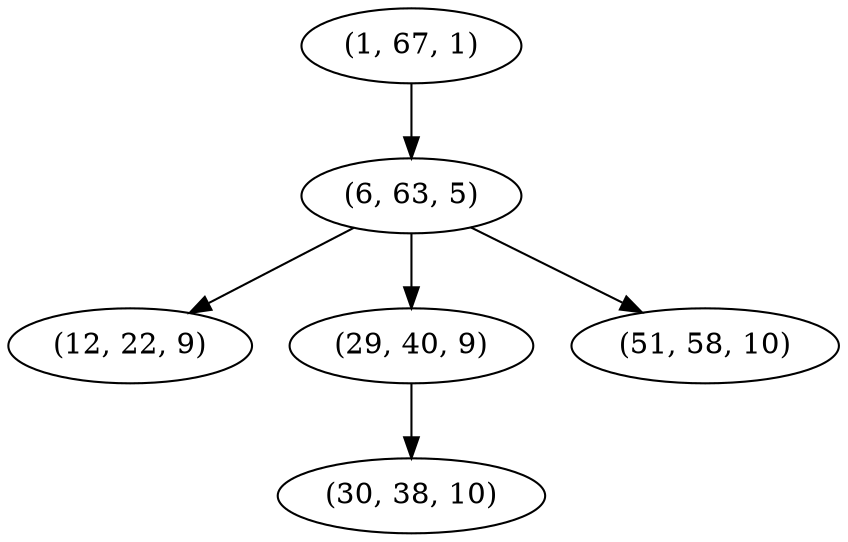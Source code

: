 digraph tree {
    "(1, 67, 1)";
    "(6, 63, 5)";
    "(12, 22, 9)";
    "(29, 40, 9)";
    "(30, 38, 10)";
    "(51, 58, 10)";
    "(1, 67, 1)" -> "(6, 63, 5)";
    "(6, 63, 5)" -> "(12, 22, 9)";
    "(6, 63, 5)" -> "(29, 40, 9)";
    "(6, 63, 5)" -> "(51, 58, 10)";
    "(29, 40, 9)" -> "(30, 38, 10)";
}
